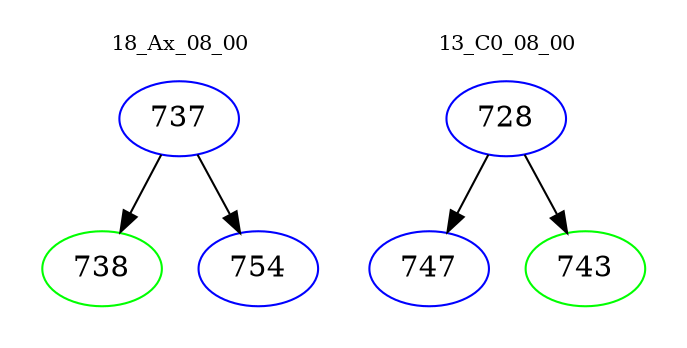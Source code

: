 digraph{
subgraph cluster_0 {
color = white
label = "18_Ax_08_00";
fontsize=10;
T0_737 [label="737", color="blue"]
T0_737 -> T0_738 [color="black"]
T0_738 [label="738", color="green"]
T0_737 -> T0_754 [color="black"]
T0_754 [label="754", color="blue"]
}
subgraph cluster_1 {
color = white
label = "13_C0_08_00";
fontsize=10;
T1_728 [label="728", color="blue"]
T1_728 -> T1_747 [color="black"]
T1_747 [label="747", color="blue"]
T1_728 -> T1_743 [color="black"]
T1_743 [label="743", color="green"]
}
}
